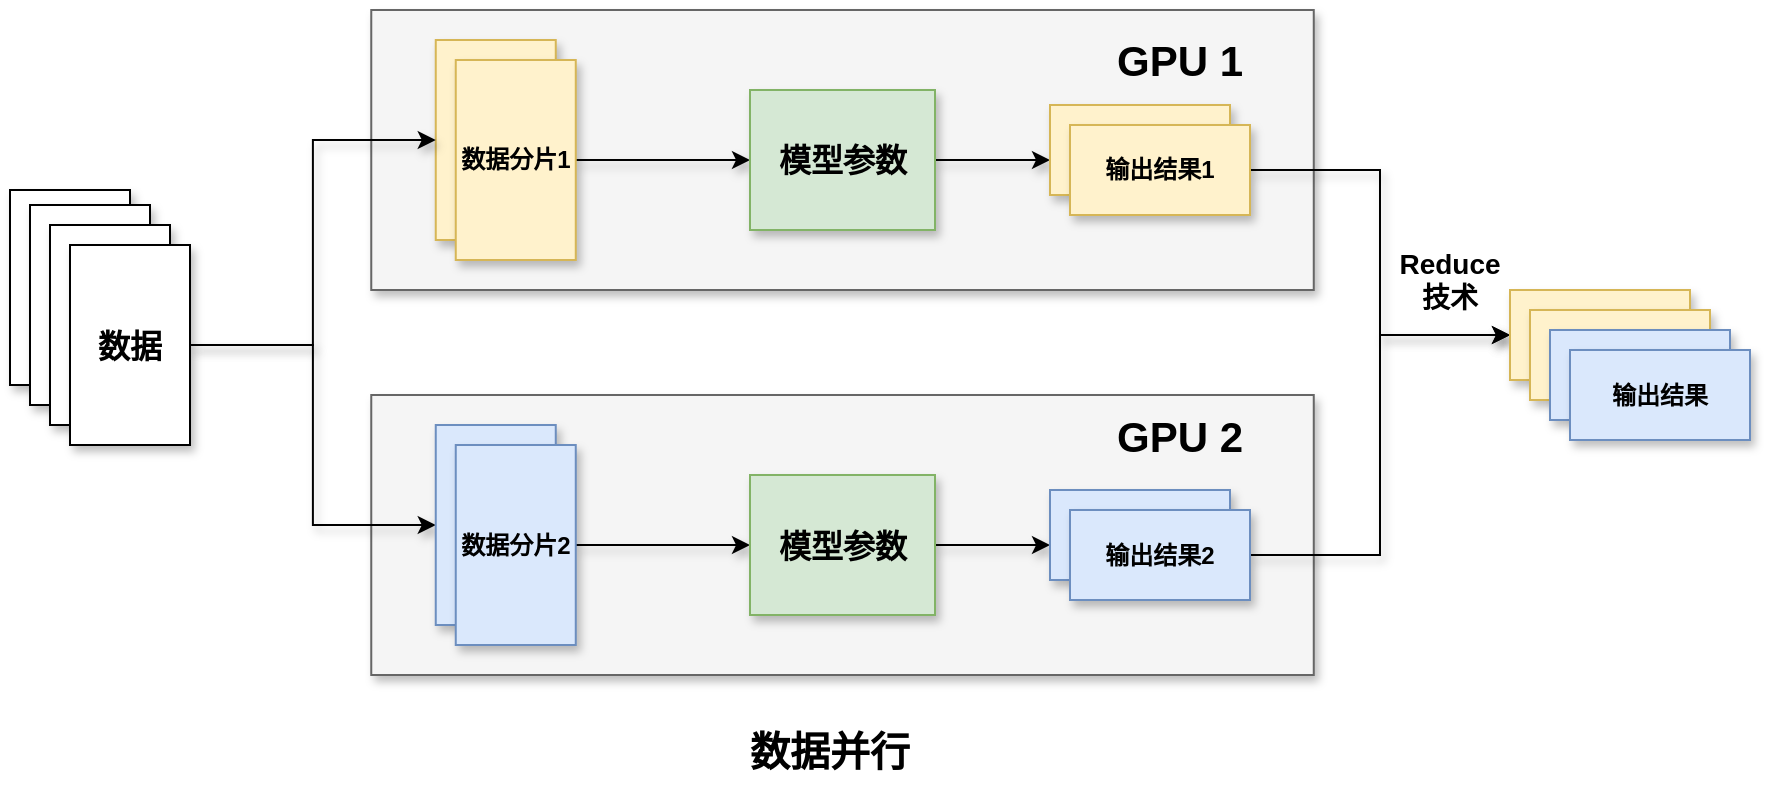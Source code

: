 <mxfile version="26.0.16">
  <diagram name="第 1 页" id="qcZfTBJT3RQ6fI5V6ZEV">
    <mxGraphModel dx="2241" dy="735" grid="1" gridSize="10" guides="1" tooltips="1" connect="1" arrows="1" fold="1" page="1" pageScale="1" pageWidth="827" pageHeight="1169" math="0" shadow="0">
      <root>
        <mxCell id="0" />
        <mxCell id="1" parent="0" />
        <mxCell id="Ne6aaJUnb0zTtXHMR8---17" value="" style="rounded=0;whiteSpace=wrap;html=1;fillColor=#f5f5f5;strokeColor=#666666;fontColor=#333333;fontStyle=0;shadow=1;" parent="1" vertex="1">
          <mxGeometry x="120.63" y="1307.5" width="471.25" height="140" as="geometry" />
        </mxCell>
        <mxCell id="Ne6aaJUnb0zTtXHMR8---4" value="" style="rounded=0;whiteSpace=wrap;html=1;fillColor=#f5f5f5;strokeColor=#666666;fontColor=#333333;fontStyle=0;shadow=1;" parent="1" vertex="1">
          <mxGeometry x="120.63" y="1115" width="471.25" height="140" as="geometry" />
        </mxCell>
        <mxCell id="XzjEIZI_EAOU5d1nywT3-20" value="" style="rounded=0;whiteSpace=wrap;html=1;fillColor=#fff2cc;strokeColor=#d6b656;fontStyle=0;shadow=1;" parent="1" vertex="1">
          <mxGeometry x="152.88" y="1130" width="60" height="100" as="geometry" />
        </mxCell>
        <mxCell id="Ne6aaJUnb0zTtXHMR8---5" style="edgeStyle=orthogonalEdgeStyle;rounded=0;orthogonalLoop=1;jettySize=auto;html=1;exitX=1;exitY=0.5;exitDx=0;exitDy=0;entryX=0;entryY=0.5;entryDx=0;entryDy=0;fontStyle=0;shadow=1;" parent="1" source="XzjEIZI_EAOU5d1nywT3-21" target="XzjEIZI_EAOU5d1nywT3-42" edge="1">
          <mxGeometry relative="1" as="geometry" />
        </mxCell>
        <mxCell id="XzjEIZI_EAOU5d1nywT3-21" value="&lt;b&gt;&lt;span&gt;数据分片1&lt;/span&gt;&lt;/b&gt;" style="rounded=0;whiteSpace=wrap;html=1;fillColor=#fff2cc;strokeColor=#d6b656;fontStyle=0;shadow=1;" parent="1" vertex="1">
          <mxGeometry x="162.88" y="1140" width="60" height="100" as="geometry" />
        </mxCell>
        <mxCell id="XzjEIZI_EAOU5d1nywT3-34" value="" style="rounded=0;whiteSpace=wrap;html=1;shadow=1;" parent="1" vertex="1">
          <mxGeometry x="-60" y="1205" width="60" height="97.5" as="geometry" />
        </mxCell>
        <mxCell id="XzjEIZI_EAOU5d1nywT3-38" value="&lt;b&gt;&lt;font style=&quot;font-size: 16px;&quot;&gt;&lt;i&gt;Input&lt;/i&gt;&lt;/font&gt;&lt;/b&gt;" style="rounded=0;whiteSpace=wrap;html=1;shadow=1;" parent="1" vertex="1">
          <mxGeometry x="-50" y="1212.5" width="60" height="100" as="geometry" />
        </mxCell>
        <mxCell id="XzjEIZI_EAOU5d1nywT3-39" value="&lt;b&gt;&lt;font style=&quot;font-size: 16px;&quot;&gt;&lt;i&gt;Input&lt;/i&gt;&lt;/font&gt;&lt;/b&gt;" style="rounded=0;whiteSpace=wrap;html=1;shadow=1;" parent="1" vertex="1">
          <mxGeometry x="-40" y="1222.5" width="60" height="100" as="geometry" />
        </mxCell>
        <mxCell id="Ne6aaJUnb0zTtXHMR8---32" style="edgeStyle=orthogonalEdgeStyle;rounded=0;orthogonalLoop=1;jettySize=auto;html=1;exitX=1;exitY=0.5;exitDx=0;exitDy=0;entryX=0;entryY=0.5;entryDx=0;entryDy=0;shadow=1;" parent="1" source="XzjEIZI_EAOU5d1nywT3-41" target="XzjEIZI_EAOU5d1nywT3-20" edge="1">
          <mxGeometry relative="1" as="geometry" />
        </mxCell>
        <mxCell id="Ne6aaJUnb0zTtXHMR8---33" style="edgeStyle=orthogonalEdgeStyle;rounded=0;orthogonalLoop=1;jettySize=auto;html=1;exitX=1;exitY=0.5;exitDx=0;exitDy=0;entryX=0;entryY=0.5;entryDx=0;entryDy=0;shadow=1;" parent="1" source="XzjEIZI_EAOU5d1nywT3-41" target="Ne6aaJUnb0zTtXHMR8---18" edge="1">
          <mxGeometry relative="1" as="geometry" />
        </mxCell>
        <mxCell id="XzjEIZI_EAOU5d1nywT3-41" value="&lt;font style=&quot;font-size: 16px;&quot;&gt;&lt;b&gt;数据&lt;/b&gt;&lt;/font&gt;" style="rounded=0;whiteSpace=wrap;html=1;shadow=1;" parent="1" vertex="1">
          <mxGeometry x="-30" y="1232.5" width="60" height="100" as="geometry" />
        </mxCell>
        <mxCell id="Ne6aaJUnb0zTtXHMR8---6" style="edgeStyle=orthogonalEdgeStyle;rounded=0;orthogonalLoop=1;jettySize=auto;html=1;exitX=1;exitY=0.5;exitDx=0;exitDy=0;fontStyle=0;shadow=1;" parent="1" source="XzjEIZI_EAOU5d1nywT3-42" edge="1">
          <mxGeometry relative="1" as="geometry">
            <mxPoint x="460" y="1190" as="targetPoint" />
          </mxGeometry>
        </mxCell>
        <mxCell id="XzjEIZI_EAOU5d1nywT3-42" value="&lt;font style=&quot;font-size: 16px;&quot;&gt;&lt;b&gt;模型参数&lt;/b&gt;&lt;/font&gt;" style="rounded=0;whiteSpace=wrap;html=1;fillColor=#d5e8d4;strokeColor=#82b366;fontStyle=0;shadow=1;" parent="1" vertex="1">
          <mxGeometry x="310" y="1155" width="92.5" height="70" as="geometry" />
        </mxCell>
        <mxCell id="XzjEIZI_EAOU5d1nywT3-44" value="&lt;b&gt;&lt;span&gt;输出结果1&lt;/span&gt;&lt;/b&gt;" style="rounded=0;whiteSpace=wrap;html=1;fillColor=#fff2cc;strokeColor=#d6b656;fontStyle=0;shadow=1;" parent="1" vertex="1">
          <mxGeometry x="460" y="1162.5" width="90" height="45" as="geometry" />
        </mxCell>
        <mxCell id="Ne6aaJUnb0zTtXHMR8---34" style="edgeStyle=orthogonalEdgeStyle;rounded=0;orthogonalLoop=1;jettySize=auto;html=1;exitX=1;exitY=0.5;exitDx=0;exitDy=0;entryX=0;entryY=0.5;entryDx=0;entryDy=0;shadow=1;" parent="1" source="Ne6aaJUnb0zTtXHMR8---1" target="Ne6aaJUnb0zTtXHMR8---27" edge="1">
          <mxGeometry relative="1" as="geometry" />
        </mxCell>
        <mxCell id="Ne6aaJUnb0zTtXHMR8---1" value="&lt;b&gt;输出结果1&lt;/b&gt;" style="rounded=0;whiteSpace=wrap;html=1;fillColor=#fff2cc;strokeColor=#d6b656;fontStyle=0;shadow=1;" parent="1" vertex="1">
          <mxGeometry x="470" y="1172.5" width="90" height="45" as="geometry" />
        </mxCell>
        <mxCell id="Ne6aaJUnb0zTtXHMR8---16" value="&lt;font style=&quot;font-size: 21px;&quot;&gt;&lt;b&gt;&lt;font&gt;GPU 1&lt;/font&gt;&lt;/b&gt;&lt;/font&gt;" style="text;html=1;align=center;verticalAlign=middle;whiteSpace=wrap;rounded=0;fontStyle=0;shadow=1;" parent="1" vertex="1">
          <mxGeometry x="470" y="1125" width="110" height="30" as="geometry" />
        </mxCell>
        <mxCell id="Ne6aaJUnb0zTtXHMR8---18" value="" style="rounded=0;whiteSpace=wrap;html=1;fillColor=#dae8fc;strokeColor=#6c8ebf;fontStyle=0;shadow=1;" parent="1" vertex="1">
          <mxGeometry x="152.88" y="1322.5" width="60" height="100" as="geometry" />
        </mxCell>
        <mxCell id="Ne6aaJUnb0zTtXHMR8---19" style="edgeStyle=orthogonalEdgeStyle;rounded=0;orthogonalLoop=1;jettySize=auto;html=1;exitX=1;exitY=0.5;exitDx=0;exitDy=0;entryX=0;entryY=0.5;entryDx=0;entryDy=0;fontStyle=0;shadow=1;" parent="1" source="Ne6aaJUnb0zTtXHMR8---20" target="Ne6aaJUnb0zTtXHMR8---22" edge="1">
          <mxGeometry relative="1" as="geometry" />
        </mxCell>
        <mxCell id="Ne6aaJUnb0zTtXHMR8---20" value="&lt;b&gt;&lt;span&gt;数据分片2&lt;/span&gt;&lt;/b&gt;" style="rounded=0;whiteSpace=wrap;html=1;fillColor=#dae8fc;strokeColor=#6c8ebf;fontStyle=0;shadow=1;" parent="1" vertex="1">
          <mxGeometry x="162.88" y="1332.5" width="60" height="100" as="geometry" />
        </mxCell>
        <mxCell id="Ne6aaJUnb0zTtXHMR8---21" style="edgeStyle=orthogonalEdgeStyle;rounded=0;orthogonalLoop=1;jettySize=auto;html=1;exitX=1;exitY=0.5;exitDx=0;exitDy=0;fontStyle=0;shadow=1;" parent="1" source="Ne6aaJUnb0zTtXHMR8---22" edge="1">
          <mxGeometry relative="1" as="geometry">
            <mxPoint x="460" y="1382.5" as="targetPoint" />
          </mxGeometry>
        </mxCell>
        <mxCell id="Ne6aaJUnb0zTtXHMR8---22" value="&lt;font style=&quot;font-size: 16px;&quot;&gt;&lt;b&gt;模型参数&lt;/b&gt;&lt;/font&gt;" style="rounded=0;whiteSpace=wrap;html=1;fillColor=#d5e8d4;strokeColor=#82b366;fontStyle=0;shadow=1;" parent="1" vertex="1">
          <mxGeometry x="310" y="1347.5" width="92.5" height="70" as="geometry" />
        </mxCell>
        <mxCell id="Ne6aaJUnb0zTtXHMR8---23" value="&lt;b&gt;&lt;span&gt;输出结果1&lt;/span&gt;&lt;/b&gt;" style="rounded=0;whiteSpace=wrap;html=1;fillColor=#dae8fc;strokeColor=#6c8ebf;fontStyle=0;shadow=1;" parent="1" vertex="1">
          <mxGeometry x="460" y="1355" width="90" height="45" as="geometry" />
        </mxCell>
        <mxCell id="Ne6aaJUnb0zTtXHMR8---35" style="edgeStyle=orthogonalEdgeStyle;rounded=0;orthogonalLoop=1;jettySize=auto;html=1;exitX=1;exitY=0.5;exitDx=0;exitDy=0;entryX=0;entryY=0.5;entryDx=0;entryDy=0;shadow=1;" parent="1" source="Ne6aaJUnb0zTtXHMR8---24" target="Ne6aaJUnb0zTtXHMR8---27" edge="1">
          <mxGeometry relative="1" as="geometry" />
        </mxCell>
        <mxCell id="Ne6aaJUnb0zTtXHMR8---24" value="&lt;b&gt;输出结果2&lt;/b&gt;" style="rounded=0;whiteSpace=wrap;html=1;fillColor=#dae8fc;strokeColor=#6c8ebf;fontStyle=0;shadow=1;" parent="1" vertex="1">
          <mxGeometry x="470" y="1365" width="90" height="45" as="geometry" />
        </mxCell>
        <mxCell id="Ne6aaJUnb0zTtXHMR8---25" value="&lt;font style=&quot;font-size: 21px;&quot;&gt;&lt;b&gt;&lt;font&gt;GPU 2&lt;/font&gt;&lt;/b&gt;&lt;/font&gt;" style="text;html=1;align=center;verticalAlign=middle;whiteSpace=wrap;rounded=0;fontStyle=0;shadow=1;" parent="1" vertex="1">
          <mxGeometry x="475" y="1312.5" width="100" height="30" as="geometry" />
        </mxCell>
        <mxCell id="Ne6aaJUnb0zTtXHMR8---27" value="&lt;b&gt;&lt;span&gt;输出结果1&lt;/span&gt;&lt;/b&gt;" style="rounded=0;whiteSpace=wrap;html=1;fillColor=#fff2cc;strokeColor=#d6b656;fontStyle=0;shadow=1;" parent="1" vertex="1">
          <mxGeometry x="690" y="1255" width="90" height="45" as="geometry" />
        </mxCell>
        <mxCell id="Ne6aaJUnb0zTtXHMR8---29" value="&lt;b&gt;&lt;span&gt;输出结果1&lt;/span&gt;&lt;/b&gt;" style="rounded=0;whiteSpace=wrap;html=1;fillColor=#fff2cc;strokeColor=#d6b656;fontStyle=0;shadow=1;" parent="1" vertex="1">
          <mxGeometry x="700" y="1265" width="90" height="45" as="geometry" />
        </mxCell>
        <mxCell id="Ne6aaJUnb0zTtXHMR8---30" value="&lt;b&gt;&lt;span&gt;输出结果1&lt;/span&gt;&lt;/b&gt;" style="rounded=0;whiteSpace=wrap;html=1;fillColor=#dae8fc;strokeColor=#6c8ebf;fontStyle=0;shadow=1;" parent="1" vertex="1">
          <mxGeometry x="710" y="1275" width="90" height="45" as="geometry" />
        </mxCell>
        <mxCell id="Ne6aaJUnb0zTtXHMR8---31" value="&lt;b&gt;输出结果&lt;/b&gt;" style="rounded=0;whiteSpace=wrap;html=1;fillColor=#dae8fc;strokeColor=#6c8ebf;fontStyle=0;shadow=1;" parent="1" vertex="1">
          <mxGeometry x="720" y="1285" width="90" height="45" as="geometry" />
        </mxCell>
        <mxCell id="Ne6aaJUnb0zTtXHMR8---37" value="&lt;b&gt;&lt;font style=&quot;font-size: 20px;&quot;&gt;数据并行&lt;/font&gt;&lt;/b&gt;" style="text;html=1;align=center;verticalAlign=middle;whiteSpace=wrap;rounded=0;shadow=1;" parent="1" vertex="1">
          <mxGeometry x="250" y="1470" width="200" height="30" as="geometry" />
        </mxCell>
        <mxCell id="_r7eG_rxtBQOmm-_Ckm6-1" value="&lt;font style=&quot;font-size: 14px;&quot;&gt;&lt;b&gt;&lt;font&gt;Reduce技术&lt;/font&gt;&lt;/b&gt;&lt;/font&gt;" style="text;html=1;align=center;verticalAlign=middle;whiteSpace=wrap;rounded=0;" vertex="1" parent="1">
          <mxGeometry x="630" y="1235" width="60" height="30" as="geometry" />
        </mxCell>
      </root>
    </mxGraphModel>
  </diagram>
</mxfile>
